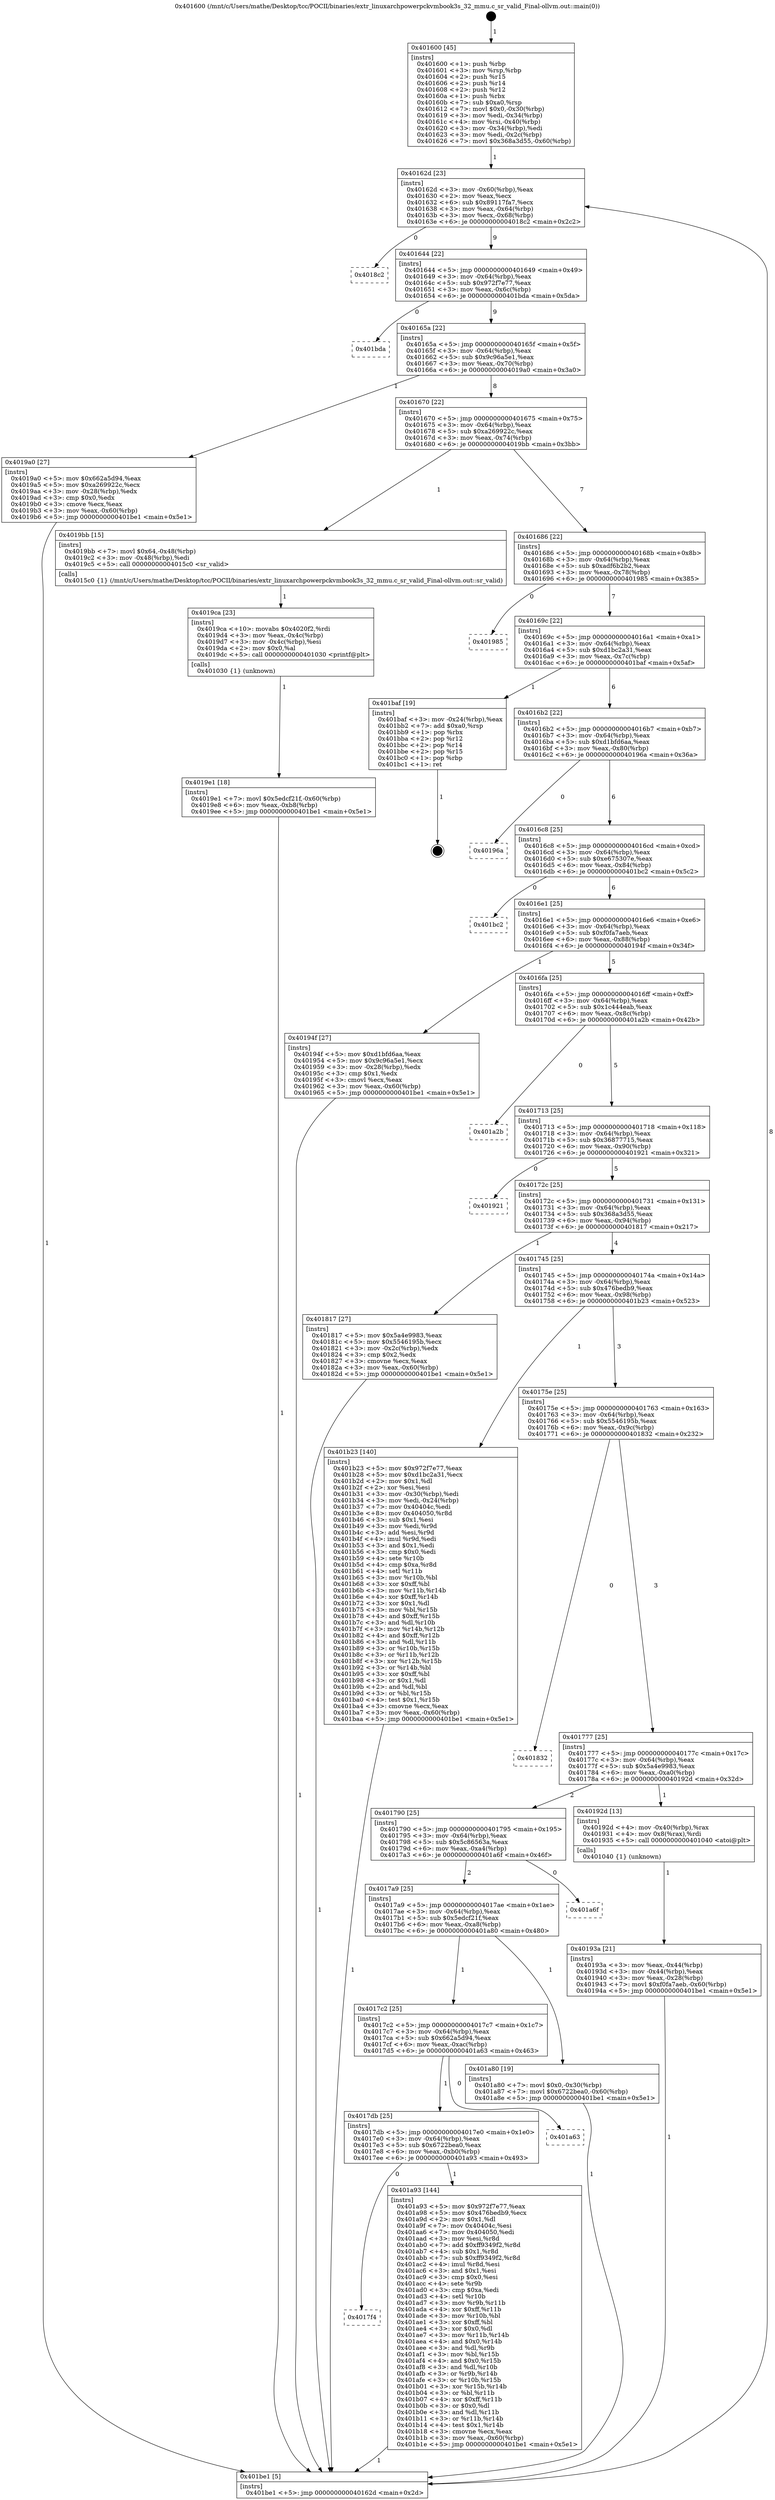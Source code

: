digraph "0x401600" {
  label = "0x401600 (/mnt/c/Users/mathe/Desktop/tcc/POCII/binaries/extr_linuxarchpowerpckvmbook3s_32_mmu.c_sr_valid_Final-ollvm.out::main(0))"
  labelloc = "t"
  node[shape=record]

  Entry [label="",width=0.3,height=0.3,shape=circle,fillcolor=black,style=filled]
  "0x40162d" [label="{
     0x40162d [23]\l
     | [instrs]\l
     &nbsp;&nbsp;0x40162d \<+3\>: mov -0x60(%rbp),%eax\l
     &nbsp;&nbsp;0x401630 \<+2\>: mov %eax,%ecx\l
     &nbsp;&nbsp;0x401632 \<+6\>: sub $0x89117fa7,%ecx\l
     &nbsp;&nbsp;0x401638 \<+3\>: mov %eax,-0x64(%rbp)\l
     &nbsp;&nbsp;0x40163b \<+3\>: mov %ecx,-0x68(%rbp)\l
     &nbsp;&nbsp;0x40163e \<+6\>: je 00000000004018c2 \<main+0x2c2\>\l
  }"]
  "0x4018c2" [label="{
     0x4018c2\l
  }", style=dashed]
  "0x401644" [label="{
     0x401644 [22]\l
     | [instrs]\l
     &nbsp;&nbsp;0x401644 \<+5\>: jmp 0000000000401649 \<main+0x49\>\l
     &nbsp;&nbsp;0x401649 \<+3\>: mov -0x64(%rbp),%eax\l
     &nbsp;&nbsp;0x40164c \<+5\>: sub $0x972f7e77,%eax\l
     &nbsp;&nbsp;0x401651 \<+3\>: mov %eax,-0x6c(%rbp)\l
     &nbsp;&nbsp;0x401654 \<+6\>: je 0000000000401bda \<main+0x5da\>\l
  }"]
  Exit [label="",width=0.3,height=0.3,shape=circle,fillcolor=black,style=filled,peripheries=2]
  "0x401bda" [label="{
     0x401bda\l
  }", style=dashed]
  "0x40165a" [label="{
     0x40165a [22]\l
     | [instrs]\l
     &nbsp;&nbsp;0x40165a \<+5\>: jmp 000000000040165f \<main+0x5f\>\l
     &nbsp;&nbsp;0x40165f \<+3\>: mov -0x64(%rbp),%eax\l
     &nbsp;&nbsp;0x401662 \<+5\>: sub $0x9c96a5e1,%eax\l
     &nbsp;&nbsp;0x401667 \<+3\>: mov %eax,-0x70(%rbp)\l
     &nbsp;&nbsp;0x40166a \<+6\>: je 00000000004019a0 \<main+0x3a0\>\l
  }"]
  "0x4017f4" [label="{
     0x4017f4\l
  }", style=dashed]
  "0x4019a0" [label="{
     0x4019a0 [27]\l
     | [instrs]\l
     &nbsp;&nbsp;0x4019a0 \<+5\>: mov $0x662a5d94,%eax\l
     &nbsp;&nbsp;0x4019a5 \<+5\>: mov $0xa269922c,%ecx\l
     &nbsp;&nbsp;0x4019aa \<+3\>: mov -0x28(%rbp),%edx\l
     &nbsp;&nbsp;0x4019ad \<+3\>: cmp $0x0,%edx\l
     &nbsp;&nbsp;0x4019b0 \<+3\>: cmove %ecx,%eax\l
     &nbsp;&nbsp;0x4019b3 \<+3\>: mov %eax,-0x60(%rbp)\l
     &nbsp;&nbsp;0x4019b6 \<+5\>: jmp 0000000000401be1 \<main+0x5e1\>\l
  }"]
  "0x401670" [label="{
     0x401670 [22]\l
     | [instrs]\l
     &nbsp;&nbsp;0x401670 \<+5\>: jmp 0000000000401675 \<main+0x75\>\l
     &nbsp;&nbsp;0x401675 \<+3\>: mov -0x64(%rbp),%eax\l
     &nbsp;&nbsp;0x401678 \<+5\>: sub $0xa269922c,%eax\l
     &nbsp;&nbsp;0x40167d \<+3\>: mov %eax,-0x74(%rbp)\l
     &nbsp;&nbsp;0x401680 \<+6\>: je 00000000004019bb \<main+0x3bb\>\l
  }"]
  "0x401a93" [label="{
     0x401a93 [144]\l
     | [instrs]\l
     &nbsp;&nbsp;0x401a93 \<+5\>: mov $0x972f7e77,%eax\l
     &nbsp;&nbsp;0x401a98 \<+5\>: mov $0x476bedb9,%ecx\l
     &nbsp;&nbsp;0x401a9d \<+2\>: mov $0x1,%dl\l
     &nbsp;&nbsp;0x401a9f \<+7\>: mov 0x40404c,%esi\l
     &nbsp;&nbsp;0x401aa6 \<+7\>: mov 0x404050,%edi\l
     &nbsp;&nbsp;0x401aad \<+3\>: mov %esi,%r8d\l
     &nbsp;&nbsp;0x401ab0 \<+7\>: add $0xff9349f2,%r8d\l
     &nbsp;&nbsp;0x401ab7 \<+4\>: sub $0x1,%r8d\l
     &nbsp;&nbsp;0x401abb \<+7\>: sub $0xff9349f2,%r8d\l
     &nbsp;&nbsp;0x401ac2 \<+4\>: imul %r8d,%esi\l
     &nbsp;&nbsp;0x401ac6 \<+3\>: and $0x1,%esi\l
     &nbsp;&nbsp;0x401ac9 \<+3\>: cmp $0x0,%esi\l
     &nbsp;&nbsp;0x401acc \<+4\>: sete %r9b\l
     &nbsp;&nbsp;0x401ad0 \<+3\>: cmp $0xa,%edi\l
     &nbsp;&nbsp;0x401ad3 \<+4\>: setl %r10b\l
     &nbsp;&nbsp;0x401ad7 \<+3\>: mov %r9b,%r11b\l
     &nbsp;&nbsp;0x401ada \<+4\>: xor $0xff,%r11b\l
     &nbsp;&nbsp;0x401ade \<+3\>: mov %r10b,%bl\l
     &nbsp;&nbsp;0x401ae1 \<+3\>: xor $0xff,%bl\l
     &nbsp;&nbsp;0x401ae4 \<+3\>: xor $0x0,%dl\l
     &nbsp;&nbsp;0x401ae7 \<+3\>: mov %r11b,%r14b\l
     &nbsp;&nbsp;0x401aea \<+4\>: and $0x0,%r14b\l
     &nbsp;&nbsp;0x401aee \<+3\>: and %dl,%r9b\l
     &nbsp;&nbsp;0x401af1 \<+3\>: mov %bl,%r15b\l
     &nbsp;&nbsp;0x401af4 \<+4\>: and $0x0,%r15b\l
     &nbsp;&nbsp;0x401af8 \<+3\>: and %dl,%r10b\l
     &nbsp;&nbsp;0x401afb \<+3\>: or %r9b,%r14b\l
     &nbsp;&nbsp;0x401afe \<+3\>: or %r10b,%r15b\l
     &nbsp;&nbsp;0x401b01 \<+3\>: xor %r15b,%r14b\l
     &nbsp;&nbsp;0x401b04 \<+3\>: or %bl,%r11b\l
     &nbsp;&nbsp;0x401b07 \<+4\>: xor $0xff,%r11b\l
     &nbsp;&nbsp;0x401b0b \<+3\>: or $0x0,%dl\l
     &nbsp;&nbsp;0x401b0e \<+3\>: and %dl,%r11b\l
     &nbsp;&nbsp;0x401b11 \<+3\>: or %r11b,%r14b\l
     &nbsp;&nbsp;0x401b14 \<+4\>: test $0x1,%r14b\l
     &nbsp;&nbsp;0x401b18 \<+3\>: cmovne %ecx,%eax\l
     &nbsp;&nbsp;0x401b1b \<+3\>: mov %eax,-0x60(%rbp)\l
     &nbsp;&nbsp;0x401b1e \<+5\>: jmp 0000000000401be1 \<main+0x5e1\>\l
  }"]
  "0x4019bb" [label="{
     0x4019bb [15]\l
     | [instrs]\l
     &nbsp;&nbsp;0x4019bb \<+7\>: movl $0x64,-0x48(%rbp)\l
     &nbsp;&nbsp;0x4019c2 \<+3\>: mov -0x48(%rbp),%edi\l
     &nbsp;&nbsp;0x4019c5 \<+5\>: call 00000000004015c0 \<sr_valid\>\l
     | [calls]\l
     &nbsp;&nbsp;0x4015c0 \{1\} (/mnt/c/Users/mathe/Desktop/tcc/POCII/binaries/extr_linuxarchpowerpckvmbook3s_32_mmu.c_sr_valid_Final-ollvm.out::sr_valid)\l
  }"]
  "0x401686" [label="{
     0x401686 [22]\l
     | [instrs]\l
     &nbsp;&nbsp;0x401686 \<+5\>: jmp 000000000040168b \<main+0x8b\>\l
     &nbsp;&nbsp;0x40168b \<+3\>: mov -0x64(%rbp),%eax\l
     &nbsp;&nbsp;0x40168e \<+5\>: sub $0xadf6b2b2,%eax\l
     &nbsp;&nbsp;0x401693 \<+3\>: mov %eax,-0x78(%rbp)\l
     &nbsp;&nbsp;0x401696 \<+6\>: je 0000000000401985 \<main+0x385\>\l
  }"]
  "0x4017db" [label="{
     0x4017db [25]\l
     | [instrs]\l
     &nbsp;&nbsp;0x4017db \<+5\>: jmp 00000000004017e0 \<main+0x1e0\>\l
     &nbsp;&nbsp;0x4017e0 \<+3\>: mov -0x64(%rbp),%eax\l
     &nbsp;&nbsp;0x4017e3 \<+5\>: sub $0x6722bea0,%eax\l
     &nbsp;&nbsp;0x4017e8 \<+6\>: mov %eax,-0xb0(%rbp)\l
     &nbsp;&nbsp;0x4017ee \<+6\>: je 0000000000401a93 \<main+0x493\>\l
  }"]
  "0x401985" [label="{
     0x401985\l
  }", style=dashed]
  "0x40169c" [label="{
     0x40169c [22]\l
     | [instrs]\l
     &nbsp;&nbsp;0x40169c \<+5\>: jmp 00000000004016a1 \<main+0xa1\>\l
     &nbsp;&nbsp;0x4016a1 \<+3\>: mov -0x64(%rbp),%eax\l
     &nbsp;&nbsp;0x4016a4 \<+5\>: sub $0xd1bc2a31,%eax\l
     &nbsp;&nbsp;0x4016a9 \<+3\>: mov %eax,-0x7c(%rbp)\l
     &nbsp;&nbsp;0x4016ac \<+6\>: je 0000000000401baf \<main+0x5af\>\l
  }"]
  "0x401a63" [label="{
     0x401a63\l
  }", style=dashed]
  "0x401baf" [label="{
     0x401baf [19]\l
     | [instrs]\l
     &nbsp;&nbsp;0x401baf \<+3\>: mov -0x24(%rbp),%eax\l
     &nbsp;&nbsp;0x401bb2 \<+7\>: add $0xa0,%rsp\l
     &nbsp;&nbsp;0x401bb9 \<+1\>: pop %rbx\l
     &nbsp;&nbsp;0x401bba \<+2\>: pop %r12\l
     &nbsp;&nbsp;0x401bbc \<+2\>: pop %r14\l
     &nbsp;&nbsp;0x401bbe \<+2\>: pop %r15\l
     &nbsp;&nbsp;0x401bc0 \<+1\>: pop %rbp\l
     &nbsp;&nbsp;0x401bc1 \<+1\>: ret\l
  }"]
  "0x4016b2" [label="{
     0x4016b2 [22]\l
     | [instrs]\l
     &nbsp;&nbsp;0x4016b2 \<+5\>: jmp 00000000004016b7 \<main+0xb7\>\l
     &nbsp;&nbsp;0x4016b7 \<+3\>: mov -0x64(%rbp),%eax\l
     &nbsp;&nbsp;0x4016ba \<+5\>: sub $0xd1bfd6aa,%eax\l
     &nbsp;&nbsp;0x4016bf \<+3\>: mov %eax,-0x80(%rbp)\l
     &nbsp;&nbsp;0x4016c2 \<+6\>: je 000000000040196a \<main+0x36a\>\l
  }"]
  "0x4017c2" [label="{
     0x4017c2 [25]\l
     | [instrs]\l
     &nbsp;&nbsp;0x4017c2 \<+5\>: jmp 00000000004017c7 \<main+0x1c7\>\l
     &nbsp;&nbsp;0x4017c7 \<+3\>: mov -0x64(%rbp),%eax\l
     &nbsp;&nbsp;0x4017ca \<+5\>: sub $0x662a5d94,%eax\l
     &nbsp;&nbsp;0x4017cf \<+6\>: mov %eax,-0xac(%rbp)\l
     &nbsp;&nbsp;0x4017d5 \<+6\>: je 0000000000401a63 \<main+0x463\>\l
  }"]
  "0x40196a" [label="{
     0x40196a\l
  }", style=dashed]
  "0x4016c8" [label="{
     0x4016c8 [25]\l
     | [instrs]\l
     &nbsp;&nbsp;0x4016c8 \<+5\>: jmp 00000000004016cd \<main+0xcd\>\l
     &nbsp;&nbsp;0x4016cd \<+3\>: mov -0x64(%rbp),%eax\l
     &nbsp;&nbsp;0x4016d0 \<+5\>: sub $0xe675307e,%eax\l
     &nbsp;&nbsp;0x4016d5 \<+6\>: mov %eax,-0x84(%rbp)\l
     &nbsp;&nbsp;0x4016db \<+6\>: je 0000000000401bc2 \<main+0x5c2\>\l
  }"]
  "0x401a80" [label="{
     0x401a80 [19]\l
     | [instrs]\l
     &nbsp;&nbsp;0x401a80 \<+7\>: movl $0x0,-0x30(%rbp)\l
     &nbsp;&nbsp;0x401a87 \<+7\>: movl $0x6722bea0,-0x60(%rbp)\l
     &nbsp;&nbsp;0x401a8e \<+5\>: jmp 0000000000401be1 \<main+0x5e1\>\l
  }"]
  "0x401bc2" [label="{
     0x401bc2\l
  }", style=dashed]
  "0x4016e1" [label="{
     0x4016e1 [25]\l
     | [instrs]\l
     &nbsp;&nbsp;0x4016e1 \<+5\>: jmp 00000000004016e6 \<main+0xe6\>\l
     &nbsp;&nbsp;0x4016e6 \<+3\>: mov -0x64(%rbp),%eax\l
     &nbsp;&nbsp;0x4016e9 \<+5\>: sub $0xf0fa7aeb,%eax\l
     &nbsp;&nbsp;0x4016ee \<+6\>: mov %eax,-0x88(%rbp)\l
     &nbsp;&nbsp;0x4016f4 \<+6\>: je 000000000040194f \<main+0x34f\>\l
  }"]
  "0x4017a9" [label="{
     0x4017a9 [25]\l
     | [instrs]\l
     &nbsp;&nbsp;0x4017a9 \<+5\>: jmp 00000000004017ae \<main+0x1ae\>\l
     &nbsp;&nbsp;0x4017ae \<+3\>: mov -0x64(%rbp),%eax\l
     &nbsp;&nbsp;0x4017b1 \<+5\>: sub $0x5edcf21f,%eax\l
     &nbsp;&nbsp;0x4017b6 \<+6\>: mov %eax,-0xa8(%rbp)\l
     &nbsp;&nbsp;0x4017bc \<+6\>: je 0000000000401a80 \<main+0x480\>\l
  }"]
  "0x40194f" [label="{
     0x40194f [27]\l
     | [instrs]\l
     &nbsp;&nbsp;0x40194f \<+5\>: mov $0xd1bfd6aa,%eax\l
     &nbsp;&nbsp;0x401954 \<+5\>: mov $0x9c96a5e1,%ecx\l
     &nbsp;&nbsp;0x401959 \<+3\>: mov -0x28(%rbp),%edx\l
     &nbsp;&nbsp;0x40195c \<+3\>: cmp $0x1,%edx\l
     &nbsp;&nbsp;0x40195f \<+3\>: cmovl %ecx,%eax\l
     &nbsp;&nbsp;0x401962 \<+3\>: mov %eax,-0x60(%rbp)\l
     &nbsp;&nbsp;0x401965 \<+5\>: jmp 0000000000401be1 \<main+0x5e1\>\l
  }"]
  "0x4016fa" [label="{
     0x4016fa [25]\l
     | [instrs]\l
     &nbsp;&nbsp;0x4016fa \<+5\>: jmp 00000000004016ff \<main+0xff\>\l
     &nbsp;&nbsp;0x4016ff \<+3\>: mov -0x64(%rbp),%eax\l
     &nbsp;&nbsp;0x401702 \<+5\>: sub $0x1c444eab,%eax\l
     &nbsp;&nbsp;0x401707 \<+6\>: mov %eax,-0x8c(%rbp)\l
     &nbsp;&nbsp;0x40170d \<+6\>: je 0000000000401a2b \<main+0x42b\>\l
  }"]
  "0x401a6f" [label="{
     0x401a6f\l
  }", style=dashed]
  "0x401a2b" [label="{
     0x401a2b\l
  }", style=dashed]
  "0x401713" [label="{
     0x401713 [25]\l
     | [instrs]\l
     &nbsp;&nbsp;0x401713 \<+5\>: jmp 0000000000401718 \<main+0x118\>\l
     &nbsp;&nbsp;0x401718 \<+3\>: mov -0x64(%rbp),%eax\l
     &nbsp;&nbsp;0x40171b \<+5\>: sub $0x36877715,%eax\l
     &nbsp;&nbsp;0x401720 \<+6\>: mov %eax,-0x90(%rbp)\l
     &nbsp;&nbsp;0x401726 \<+6\>: je 0000000000401921 \<main+0x321\>\l
  }"]
  "0x4019e1" [label="{
     0x4019e1 [18]\l
     | [instrs]\l
     &nbsp;&nbsp;0x4019e1 \<+7\>: movl $0x5edcf21f,-0x60(%rbp)\l
     &nbsp;&nbsp;0x4019e8 \<+6\>: mov %eax,-0xb8(%rbp)\l
     &nbsp;&nbsp;0x4019ee \<+5\>: jmp 0000000000401be1 \<main+0x5e1\>\l
  }"]
  "0x401921" [label="{
     0x401921\l
  }", style=dashed]
  "0x40172c" [label="{
     0x40172c [25]\l
     | [instrs]\l
     &nbsp;&nbsp;0x40172c \<+5\>: jmp 0000000000401731 \<main+0x131\>\l
     &nbsp;&nbsp;0x401731 \<+3\>: mov -0x64(%rbp),%eax\l
     &nbsp;&nbsp;0x401734 \<+5\>: sub $0x368a3d55,%eax\l
     &nbsp;&nbsp;0x401739 \<+6\>: mov %eax,-0x94(%rbp)\l
     &nbsp;&nbsp;0x40173f \<+6\>: je 0000000000401817 \<main+0x217\>\l
  }"]
  "0x4019ca" [label="{
     0x4019ca [23]\l
     | [instrs]\l
     &nbsp;&nbsp;0x4019ca \<+10\>: movabs $0x4020f2,%rdi\l
     &nbsp;&nbsp;0x4019d4 \<+3\>: mov %eax,-0x4c(%rbp)\l
     &nbsp;&nbsp;0x4019d7 \<+3\>: mov -0x4c(%rbp),%esi\l
     &nbsp;&nbsp;0x4019da \<+2\>: mov $0x0,%al\l
     &nbsp;&nbsp;0x4019dc \<+5\>: call 0000000000401030 \<printf@plt\>\l
     | [calls]\l
     &nbsp;&nbsp;0x401030 \{1\} (unknown)\l
  }"]
  "0x401817" [label="{
     0x401817 [27]\l
     | [instrs]\l
     &nbsp;&nbsp;0x401817 \<+5\>: mov $0x5a4e9983,%eax\l
     &nbsp;&nbsp;0x40181c \<+5\>: mov $0x5546195b,%ecx\l
     &nbsp;&nbsp;0x401821 \<+3\>: mov -0x2c(%rbp),%edx\l
     &nbsp;&nbsp;0x401824 \<+3\>: cmp $0x2,%edx\l
     &nbsp;&nbsp;0x401827 \<+3\>: cmovne %ecx,%eax\l
     &nbsp;&nbsp;0x40182a \<+3\>: mov %eax,-0x60(%rbp)\l
     &nbsp;&nbsp;0x40182d \<+5\>: jmp 0000000000401be1 \<main+0x5e1\>\l
  }"]
  "0x401745" [label="{
     0x401745 [25]\l
     | [instrs]\l
     &nbsp;&nbsp;0x401745 \<+5\>: jmp 000000000040174a \<main+0x14a\>\l
     &nbsp;&nbsp;0x40174a \<+3\>: mov -0x64(%rbp),%eax\l
     &nbsp;&nbsp;0x40174d \<+5\>: sub $0x476bedb9,%eax\l
     &nbsp;&nbsp;0x401752 \<+6\>: mov %eax,-0x98(%rbp)\l
     &nbsp;&nbsp;0x401758 \<+6\>: je 0000000000401b23 \<main+0x523\>\l
  }"]
  "0x401be1" [label="{
     0x401be1 [5]\l
     | [instrs]\l
     &nbsp;&nbsp;0x401be1 \<+5\>: jmp 000000000040162d \<main+0x2d\>\l
  }"]
  "0x401600" [label="{
     0x401600 [45]\l
     | [instrs]\l
     &nbsp;&nbsp;0x401600 \<+1\>: push %rbp\l
     &nbsp;&nbsp;0x401601 \<+3\>: mov %rsp,%rbp\l
     &nbsp;&nbsp;0x401604 \<+2\>: push %r15\l
     &nbsp;&nbsp;0x401606 \<+2\>: push %r14\l
     &nbsp;&nbsp;0x401608 \<+2\>: push %r12\l
     &nbsp;&nbsp;0x40160a \<+1\>: push %rbx\l
     &nbsp;&nbsp;0x40160b \<+7\>: sub $0xa0,%rsp\l
     &nbsp;&nbsp;0x401612 \<+7\>: movl $0x0,-0x30(%rbp)\l
     &nbsp;&nbsp;0x401619 \<+3\>: mov %edi,-0x34(%rbp)\l
     &nbsp;&nbsp;0x40161c \<+4\>: mov %rsi,-0x40(%rbp)\l
     &nbsp;&nbsp;0x401620 \<+3\>: mov -0x34(%rbp),%edi\l
     &nbsp;&nbsp;0x401623 \<+3\>: mov %edi,-0x2c(%rbp)\l
     &nbsp;&nbsp;0x401626 \<+7\>: movl $0x368a3d55,-0x60(%rbp)\l
  }"]
  "0x40193a" [label="{
     0x40193a [21]\l
     | [instrs]\l
     &nbsp;&nbsp;0x40193a \<+3\>: mov %eax,-0x44(%rbp)\l
     &nbsp;&nbsp;0x40193d \<+3\>: mov -0x44(%rbp),%eax\l
     &nbsp;&nbsp;0x401940 \<+3\>: mov %eax,-0x28(%rbp)\l
     &nbsp;&nbsp;0x401943 \<+7\>: movl $0xf0fa7aeb,-0x60(%rbp)\l
     &nbsp;&nbsp;0x40194a \<+5\>: jmp 0000000000401be1 \<main+0x5e1\>\l
  }"]
  "0x401b23" [label="{
     0x401b23 [140]\l
     | [instrs]\l
     &nbsp;&nbsp;0x401b23 \<+5\>: mov $0x972f7e77,%eax\l
     &nbsp;&nbsp;0x401b28 \<+5\>: mov $0xd1bc2a31,%ecx\l
     &nbsp;&nbsp;0x401b2d \<+2\>: mov $0x1,%dl\l
     &nbsp;&nbsp;0x401b2f \<+2\>: xor %esi,%esi\l
     &nbsp;&nbsp;0x401b31 \<+3\>: mov -0x30(%rbp),%edi\l
     &nbsp;&nbsp;0x401b34 \<+3\>: mov %edi,-0x24(%rbp)\l
     &nbsp;&nbsp;0x401b37 \<+7\>: mov 0x40404c,%edi\l
     &nbsp;&nbsp;0x401b3e \<+8\>: mov 0x404050,%r8d\l
     &nbsp;&nbsp;0x401b46 \<+3\>: sub $0x1,%esi\l
     &nbsp;&nbsp;0x401b49 \<+3\>: mov %edi,%r9d\l
     &nbsp;&nbsp;0x401b4c \<+3\>: add %esi,%r9d\l
     &nbsp;&nbsp;0x401b4f \<+4\>: imul %r9d,%edi\l
     &nbsp;&nbsp;0x401b53 \<+3\>: and $0x1,%edi\l
     &nbsp;&nbsp;0x401b56 \<+3\>: cmp $0x0,%edi\l
     &nbsp;&nbsp;0x401b59 \<+4\>: sete %r10b\l
     &nbsp;&nbsp;0x401b5d \<+4\>: cmp $0xa,%r8d\l
     &nbsp;&nbsp;0x401b61 \<+4\>: setl %r11b\l
     &nbsp;&nbsp;0x401b65 \<+3\>: mov %r10b,%bl\l
     &nbsp;&nbsp;0x401b68 \<+3\>: xor $0xff,%bl\l
     &nbsp;&nbsp;0x401b6b \<+3\>: mov %r11b,%r14b\l
     &nbsp;&nbsp;0x401b6e \<+4\>: xor $0xff,%r14b\l
     &nbsp;&nbsp;0x401b72 \<+3\>: xor $0x1,%dl\l
     &nbsp;&nbsp;0x401b75 \<+3\>: mov %bl,%r15b\l
     &nbsp;&nbsp;0x401b78 \<+4\>: and $0xff,%r15b\l
     &nbsp;&nbsp;0x401b7c \<+3\>: and %dl,%r10b\l
     &nbsp;&nbsp;0x401b7f \<+3\>: mov %r14b,%r12b\l
     &nbsp;&nbsp;0x401b82 \<+4\>: and $0xff,%r12b\l
     &nbsp;&nbsp;0x401b86 \<+3\>: and %dl,%r11b\l
     &nbsp;&nbsp;0x401b89 \<+3\>: or %r10b,%r15b\l
     &nbsp;&nbsp;0x401b8c \<+3\>: or %r11b,%r12b\l
     &nbsp;&nbsp;0x401b8f \<+3\>: xor %r12b,%r15b\l
     &nbsp;&nbsp;0x401b92 \<+3\>: or %r14b,%bl\l
     &nbsp;&nbsp;0x401b95 \<+3\>: xor $0xff,%bl\l
     &nbsp;&nbsp;0x401b98 \<+3\>: or $0x1,%dl\l
     &nbsp;&nbsp;0x401b9b \<+2\>: and %dl,%bl\l
     &nbsp;&nbsp;0x401b9d \<+3\>: or %bl,%r15b\l
     &nbsp;&nbsp;0x401ba0 \<+4\>: test $0x1,%r15b\l
     &nbsp;&nbsp;0x401ba4 \<+3\>: cmovne %ecx,%eax\l
     &nbsp;&nbsp;0x401ba7 \<+3\>: mov %eax,-0x60(%rbp)\l
     &nbsp;&nbsp;0x401baa \<+5\>: jmp 0000000000401be1 \<main+0x5e1\>\l
  }"]
  "0x40175e" [label="{
     0x40175e [25]\l
     | [instrs]\l
     &nbsp;&nbsp;0x40175e \<+5\>: jmp 0000000000401763 \<main+0x163\>\l
     &nbsp;&nbsp;0x401763 \<+3\>: mov -0x64(%rbp),%eax\l
     &nbsp;&nbsp;0x401766 \<+5\>: sub $0x5546195b,%eax\l
     &nbsp;&nbsp;0x40176b \<+6\>: mov %eax,-0x9c(%rbp)\l
     &nbsp;&nbsp;0x401771 \<+6\>: je 0000000000401832 \<main+0x232\>\l
  }"]
  "0x401790" [label="{
     0x401790 [25]\l
     | [instrs]\l
     &nbsp;&nbsp;0x401790 \<+5\>: jmp 0000000000401795 \<main+0x195\>\l
     &nbsp;&nbsp;0x401795 \<+3\>: mov -0x64(%rbp),%eax\l
     &nbsp;&nbsp;0x401798 \<+5\>: sub $0x5c86563a,%eax\l
     &nbsp;&nbsp;0x40179d \<+6\>: mov %eax,-0xa4(%rbp)\l
     &nbsp;&nbsp;0x4017a3 \<+6\>: je 0000000000401a6f \<main+0x46f\>\l
  }"]
  "0x401832" [label="{
     0x401832\l
  }", style=dashed]
  "0x401777" [label="{
     0x401777 [25]\l
     | [instrs]\l
     &nbsp;&nbsp;0x401777 \<+5\>: jmp 000000000040177c \<main+0x17c\>\l
     &nbsp;&nbsp;0x40177c \<+3\>: mov -0x64(%rbp),%eax\l
     &nbsp;&nbsp;0x40177f \<+5\>: sub $0x5a4e9983,%eax\l
     &nbsp;&nbsp;0x401784 \<+6\>: mov %eax,-0xa0(%rbp)\l
     &nbsp;&nbsp;0x40178a \<+6\>: je 000000000040192d \<main+0x32d\>\l
  }"]
  "0x40192d" [label="{
     0x40192d [13]\l
     | [instrs]\l
     &nbsp;&nbsp;0x40192d \<+4\>: mov -0x40(%rbp),%rax\l
     &nbsp;&nbsp;0x401931 \<+4\>: mov 0x8(%rax),%rdi\l
     &nbsp;&nbsp;0x401935 \<+5\>: call 0000000000401040 \<atoi@plt\>\l
     | [calls]\l
     &nbsp;&nbsp;0x401040 \{1\} (unknown)\l
  }"]
  Entry -> "0x401600" [label=" 1"]
  "0x40162d" -> "0x4018c2" [label=" 0"]
  "0x40162d" -> "0x401644" [label=" 9"]
  "0x401baf" -> Exit [label=" 1"]
  "0x401644" -> "0x401bda" [label=" 0"]
  "0x401644" -> "0x40165a" [label=" 9"]
  "0x401b23" -> "0x401be1" [label=" 1"]
  "0x40165a" -> "0x4019a0" [label=" 1"]
  "0x40165a" -> "0x401670" [label=" 8"]
  "0x401a93" -> "0x401be1" [label=" 1"]
  "0x401670" -> "0x4019bb" [label=" 1"]
  "0x401670" -> "0x401686" [label=" 7"]
  "0x4017db" -> "0x4017f4" [label=" 0"]
  "0x401686" -> "0x401985" [label=" 0"]
  "0x401686" -> "0x40169c" [label=" 7"]
  "0x4017db" -> "0x401a93" [label=" 1"]
  "0x40169c" -> "0x401baf" [label=" 1"]
  "0x40169c" -> "0x4016b2" [label=" 6"]
  "0x4017c2" -> "0x4017db" [label=" 1"]
  "0x4016b2" -> "0x40196a" [label=" 0"]
  "0x4016b2" -> "0x4016c8" [label=" 6"]
  "0x4017c2" -> "0x401a63" [label=" 0"]
  "0x4016c8" -> "0x401bc2" [label=" 0"]
  "0x4016c8" -> "0x4016e1" [label=" 6"]
  "0x401a80" -> "0x401be1" [label=" 1"]
  "0x4016e1" -> "0x40194f" [label=" 1"]
  "0x4016e1" -> "0x4016fa" [label=" 5"]
  "0x4017a9" -> "0x401a80" [label=" 1"]
  "0x4016fa" -> "0x401a2b" [label=" 0"]
  "0x4016fa" -> "0x401713" [label=" 5"]
  "0x4017a9" -> "0x4017c2" [label=" 1"]
  "0x401713" -> "0x401921" [label=" 0"]
  "0x401713" -> "0x40172c" [label=" 5"]
  "0x401790" -> "0x401a6f" [label=" 0"]
  "0x40172c" -> "0x401817" [label=" 1"]
  "0x40172c" -> "0x401745" [label=" 4"]
  "0x401817" -> "0x401be1" [label=" 1"]
  "0x401600" -> "0x40162d" [label=" 1"]
  "0x401be1" -> "0x40162d" [label=" 8"]
  "0x401790" -> "0x4017a9" [label=" 2"]
  "0x401745" -> "0x401b23" [label=" 1"]
  "0x401745" -> "0x40175e" [label=" 3"]
  "0x4019e1" -> "0x401be1" [label=" 1"]
  "0x40175e" -> "0x401832" [label=" 0"]
  "0x40175e" -> "0x401777" [label=" 3"]
  "0x4019ca" -> "0x4019e1" [label=" 1"]
  "0x401777" -> "0x40192d" [label=" 1"]
  "0x401777" -> "0x401790" [label=" 2"]
  "0x40192d" -> "0x40193a" [label=" 1"]
  "0x40193a" -> "0x401be1" [label=" 1"]
  "0x40194f" -> "0x401be1" [label=" 1"]
  "0x4019a0" -> "0x401be1" [label=" 1"]
  "0x4019bb" -> "0x4019ca" [label=" 1"]
}
